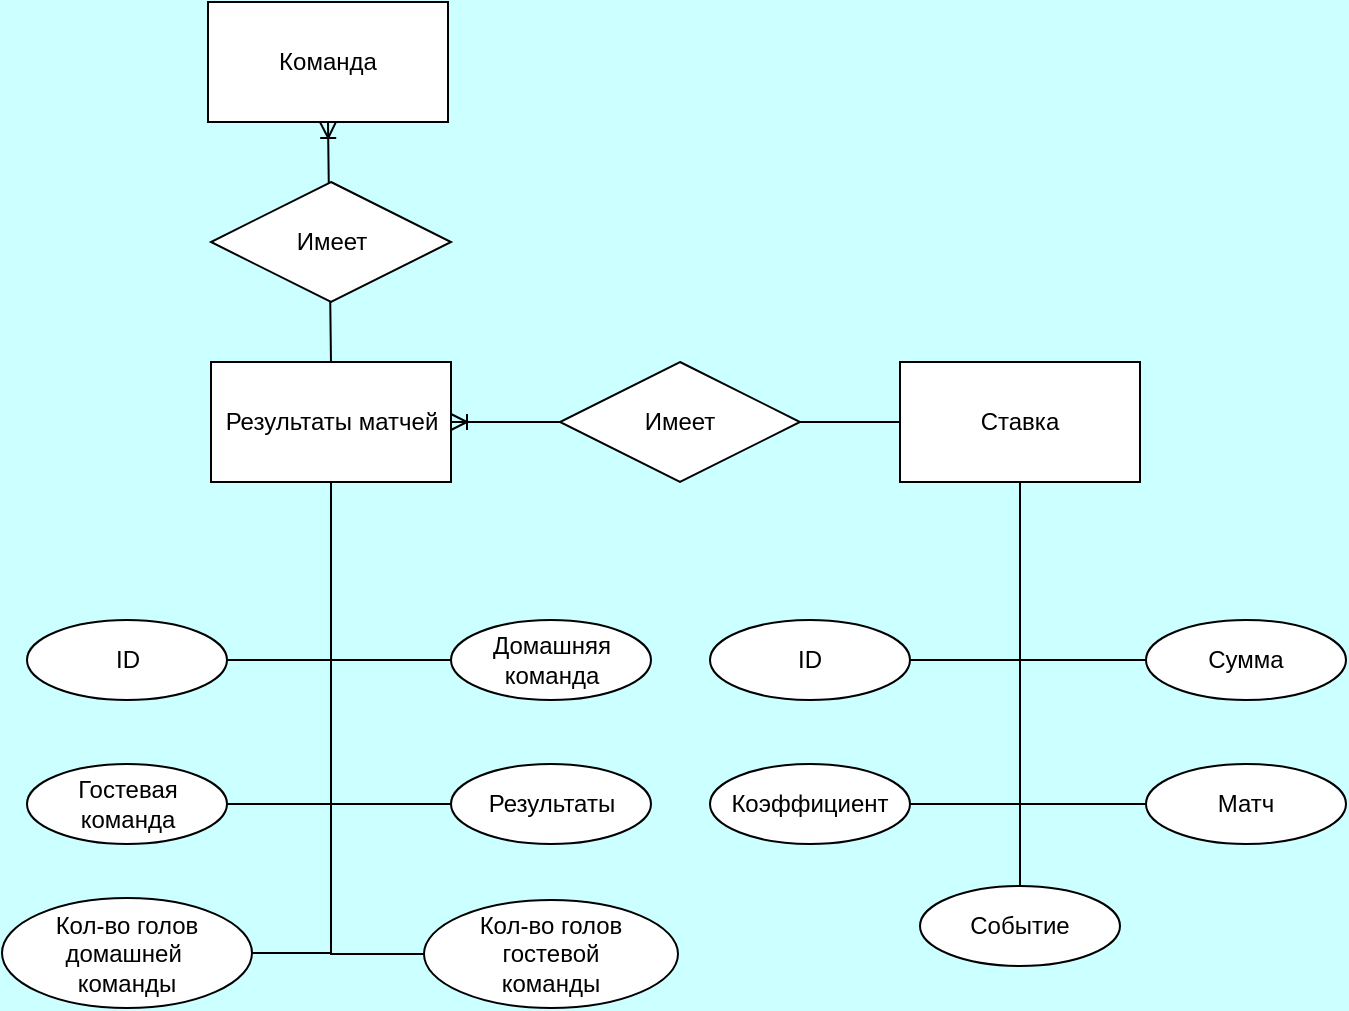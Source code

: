 <mxfile>
    <diagram id="W1s75LspLi0Xh_nazY5x" name="Страница — 1">
        <mxGraphModel dx="1216" dy="802" grid="0" gridSize="10" guides="1" tooltips="1" connect="1" arrows="1" fold="1" page="0" pageScale="1" pageWidth="827" pageHeight="1169" background="#CCFFFF" math="0" shadow="0">
            <root>
                <mxCell id="0"/>
                <mxCell id="1" parent="0"/>
                <mxCell id="3" value="Результаты матчей" style="rounded=0;whiteSpace=wrap;html=1;" parent="1" vertex="1">
                    <mxGeometry x="139.5" y="375" width="120" height="60" as="geometry"/>
                </mxCell>
                <mxCell id="4" value="Ставка" style="rounded=0;whiteSpace=wrap;html=1;" parent="1" vertex="1">
                    <mxGeometry x="484" y="375" width="120" height="60" as="geometry"/>
                </mxCell>
                <mxCell id="6" value="Команда" style="rounded=0;whiteSpace=wrap;html=1;" parent="1" vertex="1">
                    <mxGeometry x="138" y="195" width="120" height="60" as="geometry"/>
                </mxCell>
                <mxCell id="15" value="" style="fontSize=12;html=1;endArrow=ERoneToMany;exitX=0.5;exitY=0;exitDx=0;exitDy=0;entryX=0.5;entryY=1;entryDx=0;entryDy=0;rounded=0;" parent="1" source="3" target="6" edge="1">
                    <mxGeometry width="100" height="100" relative="1" as="geometry">
                        <mxPoint x="-41" y="223" as="sourcePoint"/>
                        <mxPoint x="138" y="223" as="targetPoint"/>
                    </mxGeometry>
                </mxCell>
                <mxCell id="16" value="Имеет" style="shape=rhombus;perimeter=rhombusPerimeter;whiteSpace=wrap;html=1;align=center;" parent="1" vertex="1">
                    <mxGeometry x="139.5" y="285" width="120" height="60" as="geometry"/>
                </mxCell>
                <mxCell id="35" value="Матч" style="ellipse;whiteSpace=wrap;html=1;align=center;" parent="1" vertex="1">
                    <mxGeometry x="607" y="576" width="100" height="40" as="geometry"/>
                </mxCell>
                <mxCell id="36" style="edgeStyle=orthogonalEdgeStyle;html=1;exitX=1;exitY=0.5;exitDx=0;exitDy=0;entryX=0.5;entryY=1;entryDx=0;entryDy=0;rounded=0;endArrow=none;endFill=0;" parent="1" source="37" target="4" edge="1">
                    <mxGeometry relative="1" as="geometry">
                        <mxPoint x="549" y="433" as="targetPoint"/>
                    </mxGeometry>
                </mxCell>
                <mxCell id="37" value="Коэффициент" style="ellipse;whiteSpace=wrap;html=1;align=center;" parent="1" vertex="1">
                    <mxGeometry x="389" y="576" width="100" height="40" as="geometry"/>
                </mxCell>
                <mxCell id="38" value="ID" style="ellipse;whiteSpace=wrap;html=1;align=center;" parent="1" vertex="1">
                    <mxGeometry x="389" y="504" width="100" height="40" as="geometry"/>
                </mxCell>
                <mxCell id="39" style="edgeStyle=orthogonalEdgeStyle;html=1;exitX=1;exitY=0.5;exitDx=0;exitDy=0;entryX=0.5;entryY=1;entryDx=0;entryDy=0;rounded=0;endArrow=none;endFill=0;" parent="1" source="38" target="4" edge="1">
                    <mxGeometry relative="1" as="geometry">
                        <mxPoint x="523" y="567" as="sourcePoint"/>
                        <mxPoint x="549" y="433" as="targetPoint"/>
                    </mxGeometry>
                </mxCell>
                <mxCell id="40" style="edgeStyle=orthogonalEdgeStyle;html=1;exitX=0;exitY=0.5;exitDx=0;exitDy=0;entryX=0.5;entryY=1;entryDx=0;entryDy=0;rounded=0;endArrow=none;endFill=0;" parent="1" source="35" target="4" edge="1">
                    <mxGeometry relative="1" as="geometry">
                        <mxPoint x="533" y="577" as="sourcePoint"/>
                        <mxPoint x="549" y="433" as="targetPoint"/>
                    </mxGeometry>
                </mxCell>
                <mxCell id="41" style="edgeStyle=orthogonalEdgeStyle;html=1;exitX=0;exitY=0.5;exitDx=0;exitDy=0;entryX=0.5;entryY=1;entryDx=0;entryDy=0;rounded=0;endArrow=none;endFill=0;" parent="1" source="56" target="4" edge="1">
                    <mxGeometry relative="1" as="geometry">
                        <mxPoint x="607" y="485" as="sourcePoint"/>
                        <mxPoint x="549" y="433" as="targetPoint"/>
                    </mxGeometry>
                </mxCell>
                <mxCell id="42" value="&lt;font style=&quot;color: rgb(0, 0, 0);&quot;&gt;Домашняя&lt;/font&gt;&lt;div&gt;&lt;font style=&quot;color: rgb(0, 0, 0);&quot;&gt;команда&lt;/font&gt;&lt;/div&gt;" style="ellipse;whiteSpace=wrap;html=1;align=center;" parent="1" vertex="1">
                    <mxGeometry x="259.5" y="504" width="100" height="40" as="geometry"/>
                </mxCell>
                <mxCell id="43" value="Результаты" style="ellipse;whiteSpace=wrap;html=1;align=center;" parent="1" vertex="1">
                    <mxGeometry x="259.5" y="576" width="100" height="40" as="geometry"/>
                </mxCell>
                <mxCell id="44" style="edgeStyle=orthogonalEdgeStyle;html=1;exitX=1;exitY=0.5;exitDx=0;exitDy=0;entryX=0.5;entryY=1;entryDx=0;entryDy=0;rounded=0;endArrow=none;endFill=0;" parent="1" source="45" target="3" edge="1">
                    <mxGeometry relative="1" as="geometry">
                        <mxPoint x="207.5" y="472" as="targetPoint"/>
                    </mxGeometry>
                </mxCell>
                <mxCell id="45" value="&lt;font style=&quot;color: rgb(0, 0, 0);&quot;&gt;Гостевая&lt;/font&gt;&lt;div&gt;&lt;font style=&quot;color: rgb(0, 0, 0);&quot;&gt;команда&lt;/font&gt;&lt;/div&gt;" style="ellipse;whiteSpace=wrap;html=1;align=center;" parent="1" vertex="1">
                    <mxGeometry x="47.5" y="576" width="100" height="40" as="geometry"/>
                </mxCell>
                <mxCell id="46" value="ID" style="ellipse;whiteSpace=wrap;html=1;align=center;" parent="1" vertex="1">
                    <mxGeometry x="47.5" y="504" width="100" height="40" as="geometry"/>
                </mxCell>
                <mxCell id="47" style="edgeStyle=orthogonalEdgeStyle;html=1;exitX=1;exitY=0.5;exitDx=0;exitDy=0;entryX=0.5;entryY=1;entryDx=0;entryDy=0;rounded=0;endArrow=none;endFill=0;" parent="1" source="46" target="3" edge="1">
                    <mxGeometry relative="1" as="geometry">
                        <mxPoint x="181.5" y="606" as="sourcePoint"/>
                        <mxPoint x="207.5" y="472" as="targetPoint"/>
                    </mxGeometry>
                </mxCell>
                <mxCell id="48" style="edgeStyle=orthogonalEdgeStyle;html=1;exitX=0;exitY=0.5;exitDx=0;exitDy=0;entryX=0.5;entryY=1;entryDx=0;entryDy=0;rounded=0;endArrow=none;endFill=0;" parent="1" source="43" target="3" edge="1">
                    <mxGeometry relative="1" as="geometry">
                        <mxPoint x="191.5" y="616" as="sourcePoint"/>
                        <mxPoint x="207.5" y="472" as="targetPoint"/>
                    </mxGeometry>
                </mxCell>
                <mxCell id="49" style="edgeStyle=orthogonalEdgeStyle;html=1;exitX=0;exitY=0.5;exitDx=0;exitDy=0;entryX=0.5;entryY=1;entryDx=0;entryDy=0;rounded=0;endArrow=none;endFill=0;" parent="1" source="42" target="3" edge="1">
                    <mxGeometry relative="1" as="geometry">
                        <mxPoint x="201.5" y="626" as="sourcePoint"/>
                        <mxPoint x="207.5" y="472" as="targetPoint"/>
                    </mxGeometry>
                </mxCell>
                <mxCell id="50" value="Кол-во голов домашней&amp;nbsp;&lt;div&gt;команды&lt;/div&gt;" style="ellipse;whiteSpace=wrap;html=1;align=center;" parent="1" vertex="1">
                    <mxGeometry x="35" y="643" width="125" height="55" as="geometry"/>
                </mxCell>
                <mxCell id="52" style="edgeStyle=orthogonalEdgeStyle;html=1;exitX=1;exitY=0.5;exitDx=0;exitDy=0;entryX=0.5;entryY=1;entryDx=0;entryDy=0;rounded=0;endArrow=none;endFill=0;" parent="1" source="50" target="3" edge="1">
                    <mxGeometry relative="1" as="geometry">
                        <mxPoint x="234.5" y="672" as="targetPoint"/>
                        <mxPoint x="130.5" y="885" as="sourcePoint"/>
                    </mxGeometry>
                </mxCell>
                <mxCell id="53" value="Кол-во голов&lt;div&gt;гостевой&lt;/div&gt;&lt;div&gt;команды&lt;/div&gt;" style="ellipse;whiteSpace=wrap;html=1;align=center;" vertex="1" parent="1">
                    <mxGeometry x="246" y="644" width="127" height="54" as="geometry"/>
                </mxCell>
                <mxCell id="55" style="edgeStyle=orthogonalEdgeStyle;html=1;exitX=0;exitY=0.5;exitDx=0;exitDy=0;entryX=0.5;entryY=1;entryDx=0;entryDy=0;rounded=0;endArrow=none;endFill=0;" edge="1" parent="1" source="53" target="3">
                    <mxGeometry relative="1" as="geometry">
                        <mxPoint x="209.5" y="445" as="targetPoint"/>
                        <mxPoint x="164.5" y="681" as="sourcePoint"/>
                    </mxGeometry>
                </mxCell>
                <mxCell id="56" value="Сумма" style="ellipse;whiteSpace=wrap;html=1;align=center;" vertex="1" parent="1">
                    <mxGeometry x="607" y="504" width="100" height="40" as="geometry"/>
                </mxCell>
                <mxCell id="57" value="Событие" style="ellipse;whiteSpace=wrap;html=1;align=center;" vertex="1" parent="1">
                    <mxGeometry x="494" y="637" width="100" height="40" as="geometry"/>
                </mxCell>
                <mxCell id="59" style="edgeStyle=orthogonalEdgeStyle;html=1;exitX=0.5;exitY=0;exitDx=0;exitDy=0;entryX=0.5;entryY=1;entryDx=0;entryDy=0;rounded=0;endArrow=none;endFill=0;" edge="1" parent="1" source="57" target="4">
                    <mxGeometry relative="1" as="geometry">
                        <mxPoint x="617" y="567" as="sourcePoint"/>
                        <mxPoint x="554" y="445" as="targetPoint"/>
                    </mxGeometry>
                </mxCell>
                <mxCell id="62" value="" style="fontSize=12;html=1;endArrow=ERoneToMany;exitX=0;exitY=0.5;exitDx=0;exitDy=0;entryX=1;entryY=0.5;entryDx=0;entryDy=0;rounded=0;" edge="1" parent="1" source="4" target="3">
                    <mxGeometry width="100" height="100" relative="1" as="geometry">
                        <mxPoint x="210" y="385" as="sourcePoint"/>
                        <mxPoint x="208" y="265" as="targetPoint"/>
                    </mxGeometry>
                </mxCell>
                <mxCell id="64" value="Имеет" style="shape=rhombus;perimeter=rhombusPerimeter;whiteSpace=wrap;html=1;align=center;" vertex="1" parent="1">
                    <mxGeometry x="314" y="375" width="120" height="60" as="geometry"/>
                </mxCell>
            </root>
        </mxGraphModel>
    </diagram>
</mxfile>